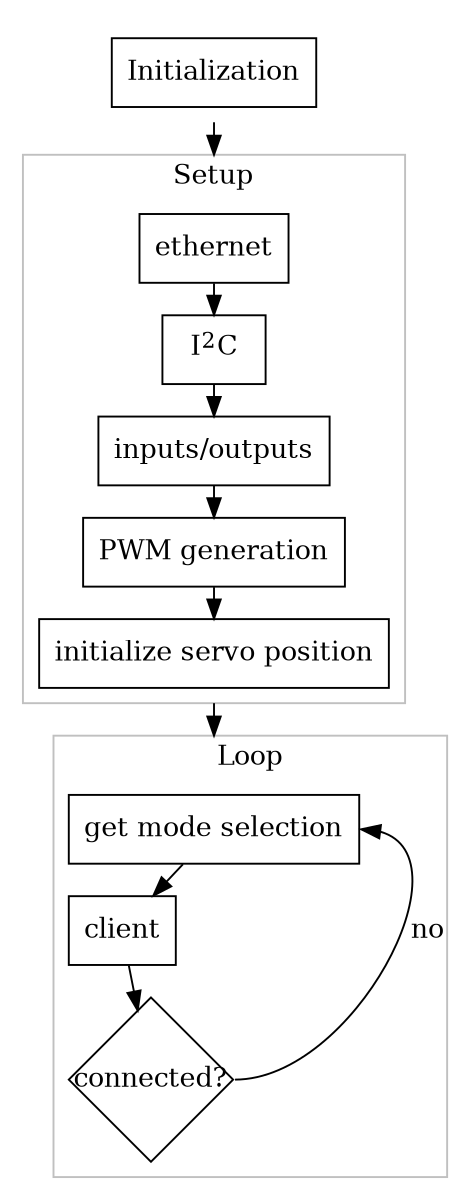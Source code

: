 
digraph arduino_schematic
{
	rankdir=TB;
	size="8,8";
	compound=true;
	nodesep=0.8;
	ranksep=0.1;
	
	subgraph cluster_init{
		init[shape=box,label="Initialization"];
		style=invis;
	}
	
	subgraph cluster_setup{
		
		ethernet_setup[shape=box,label="ethernet"];
		I2C_setup[shape=box,label=<I<sup>2</sup>C>];
		IO_setup[shape=box,label="inputs/outputs"];
		PWM_setup[shape=box,label="PWM generation"];
		servo_setup[shape=box,label="initialize servo position"];
		
		label="Setup";
		pencolor=grey;
	}
	
	ethernet_setup->I2C_setup->IO_setup->PWM_setup->servo_setup;
	
	init->ethernet_setup[ltail=cluster_init,lhead=cluster_setup];
	
	subgraph cluster_loop{
		hardware_mode[shape=box,label="get mode selection"];
		client[shape=box,label="client"];
		isclientconnected[shape=diamond,label="connected?",fixedsize=true,width=1.2,height=1.2];
		
		hardware_mode->client->isclientconnected[weight=10];
		
		label="Loop";
		pencolor=grey;
	}
	
	servo_setup->hardware_mode[ltail=cluster_setup,lhead=cluster_loop];
	
	isclientconnected->hardware_mode[tailport=e,headport=e,label="no"];
	
}